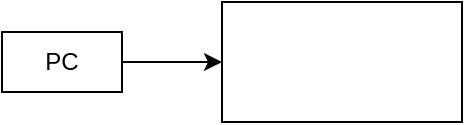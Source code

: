 <mxfile version="27.0.3">
  <diagram name="第 1 页" id="wHkz8LWGZlesNkWsAJ6N">
    <mxGraphModel dx="1291" dy="704" grid="1" gridSize="10" guides="1" tooltips="1" connect="1" arrows="1" fold="1" page="1" pageScale="1" pageWidth="945" pageHeight="462" math="0" shadow="0">
      <root>
        <mxCell id="0" />
        <mxCell id="1" parent="0" />
        <mxCell id="oPvZY70wgOWJjvSUKPfm-3" value="" style="edgeStyle=orthogonalEdgeStyle;rounded=0;orthogonalLoop=1;jettySize=auto;html=1;" edge="1" parent="1" source="oPvZY70wgOWJjvSUKPfm-1" target="oPvZY70wgOWJjvSUKPfm-2">
          <mxGeometry relative="1" as="geometry" />
        </mxCell>
        <mxCell id="oPvZY70wgOWJjvSUKPfm-1" value="PC" style="rounded=0;whiteSpace=wrap;html=1;" vertex="1" parent="1">
          <mxGeometry x="220" y="180" width="60" height="30" as="geometry" />
        </mxCell>
        <mxCell id="oPvZY70wgOWJjvSUKPfm-2" value="" style="whiteSpace=wrap;html=1;rounded=0;" vertex="1" parent="1">
          <mxGeometry x="330" y="165" width="120" height="60" as="geometry" />
        </mxCell>
      </root>
    </mxGraphModel>
  </diagram>
</mxfile>
